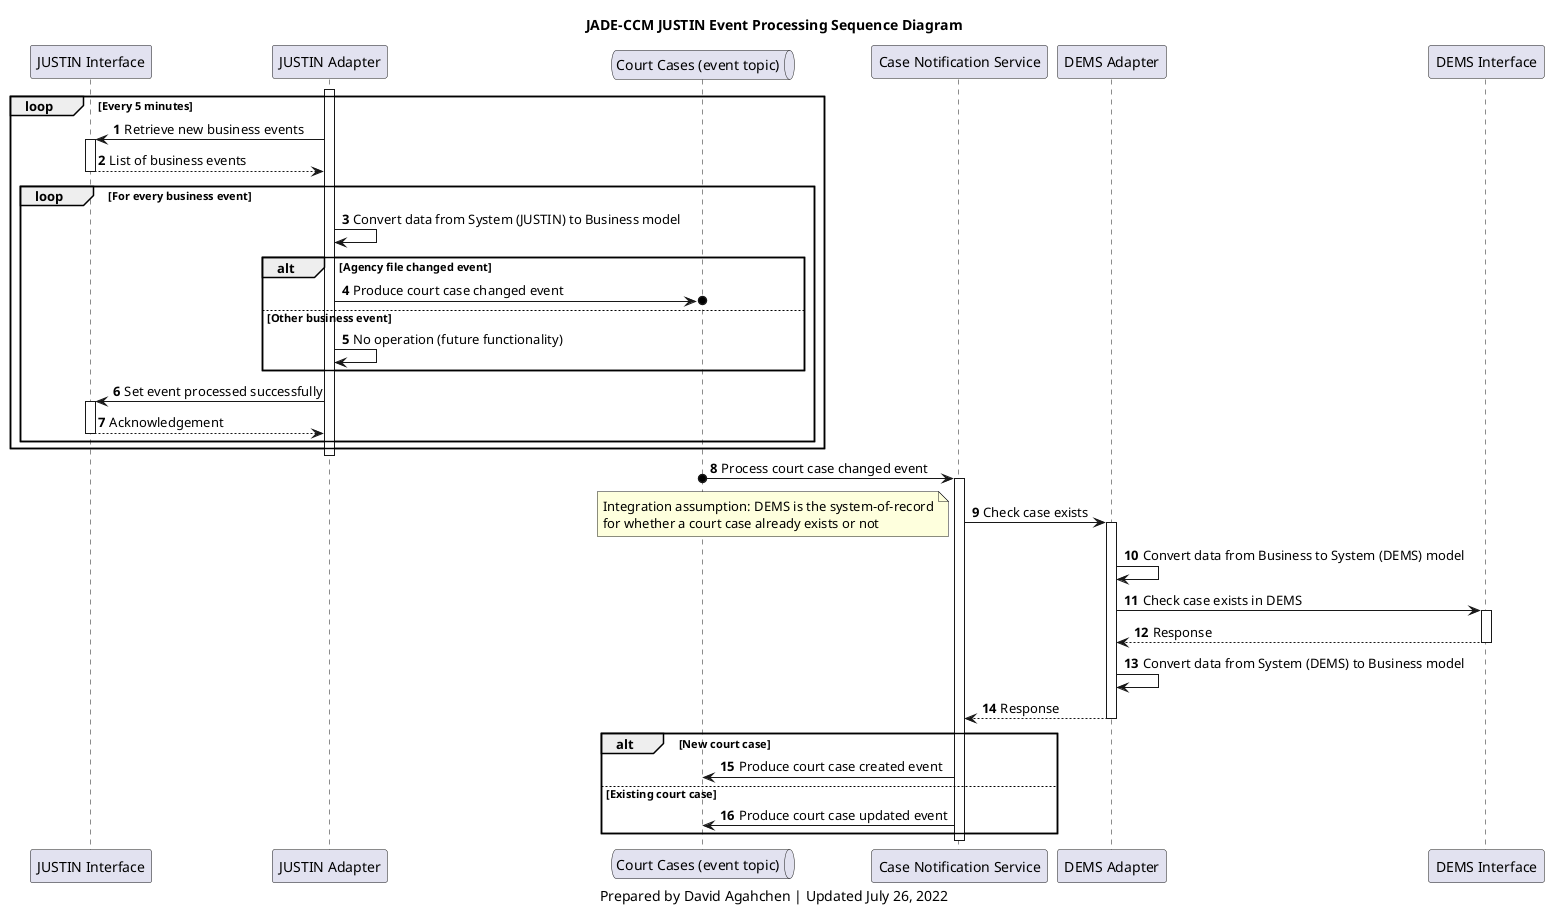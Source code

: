 @startuml
'hide footbox
participant j_interface as "JUSTIN Interface"
participant j_adapter as "JUSTIN Adapter"
queue court_cases_topic as "Court Cases (event topic)"
participant case_notification_service as "Case Notification Service"
participant d_adapter as "DEMS Adapter"
participant d_interface as "DEMS Interface"

title
JADE-CCM JUSTIN Event Processing Sequence Diagram
end title

autonumber

activate j_adapter
loop Every 5 minutes
    j_adapter-> j_interface: Retrieve new business events
    activate j_interface
    j_interface --> j_adapter: List of business events
    deactivate j_interface
    loop For every business event
        j_adapter -> j_adapter: Convert data from System (JUSTIN) to Business model
        alt Agency file changed event
            j_adapter ->o court_cases_topic: Produce court case changed event
        else Other business event
            j_adapter -> j_adapter: No operation (future functionality)
        end
        j_adapter -> j_interface: Set event processed successfully
        activate j_interface
        j_interface --> j_adapter: Acknowledgement
        deactivate j_interface
    end
end
deactivate j_adapter

court_cases_topic o-> case_notification_service: Process court case changed event
activate case_notification_service
case_notification_service -> d_adapter: Check case exists
activate d_adapter
note left
Integration assumption: DEMS is the system-of-record
for whether a court case already exists or not
end note
d_adapter -> d_adapter: Convert data from Business to System (DEMS) model
d_adapter -> d_interface: Check case exists in DEMS
activate d_interface
d_interface --> d_adapter: Response
deactivate d_interface
d_adapter -> d_adapter: Convert data from System (DEMS) to Business model
d_adapter --> case_notification_service: Response
deactivate d_adapter
alt New court case
    case_notification_service -> court_cases_topic: Produce court case created event
else Existing court case
    case_notification_service -> court_cases_topic: Produce court case updated event
end
deactivate case_notification_service

caption
Prepared by David Agahchen | Updated July 26, 2022
end caption
@enduml